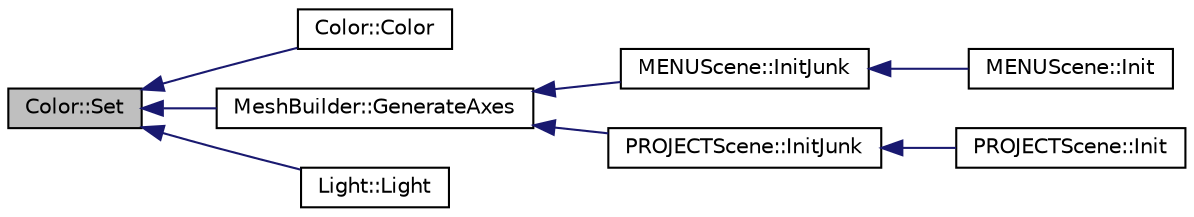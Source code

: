 digraph "Color::Set"
{
  bgcolor="transparent";
  edge [fontname="Helvetica",fontsize="10",labelfontname="Helvetica",labelfontsize="10"];
  node [fontname="Helvetica",fontsize="10",shape=record];
  rankdir="LR";
  Node1 [label="Color::Set",height=0.2,width=0.4,color="black", fillcolor="grey75", style="filled", fontcolor="black"];
  Node1 -> Node2 [dir="back",color="midnightblue",fontsize="10",style="solid",fontname="Helvetica"];
  Node2 [label="Color::Color",height=0.2,width=0.4,color="black",URL="$structColor.html#aa2ccdb977158b64bf8ad9000f443b09c"];
  Node1 -> Node3 [dir="back",color="midnightblue",fontsize="10",style="solid",fontname="Helvetica"];
  Node3 [label="MeshBuilder::GenerateAxes",height=0.2,width=0.4,color="black",URL="$classMeshBuilder.html#a00798a7dc69cc94df659289c7f79eacf",tooltip="Generate the vertices of a reference Axes; Use red for x-axis, green for y-axis, blue for z-axis Then..."];
  Node3 -> Node4 [dir="back",color="midnightblue",fontsize="10",style="solid",fontname="Helvetica"];
  Node4 [label="MENUScene::InitJunk",height=0.2,width=0.4,color="black",URL="$classMENUScene.html#a40c1ee14babf89986badf75ec4d4818a",tooltip="Initializers. "];
  Node4 -> Node5 [dir="back",color="midnightblue",fontsize="10",style="solid",fontname="Helvetica"];
  Node5 [label="MENUScene::Init",height=0.2,width=0.4,color="black",URL="$classMENUScene.html#aaff86a398e897cfe7c2911e691377c0b"];
  Node3 -> Node6 [dir="back",color="midnightblue",fontsize="10",style="solid",fontname="Helvetica"];
  Node6 [label="PROJECTScene::InitJunk",height=0.2,width=0.4,color="black",URL="$classPROJECTScene.html#a2e2054a1dc7d340a59ac13d2eb5cbed6",tooltip="Initializers. "];
  Node6 -> Node7 [dir="back",color="midnightblue",fontsize="10",style="solid",fontname="Helvetica"];
  Node7 [label="PROJECTScene::Init",height=0.2,width=0.4,color="black",URL="$classPROJECTScene.html#abf925c2837510a313b8645b20fbf91d7",tooltip="Initializers. "];
  Node1 -> Node8 [dir="back",color="midnightblue",fontsize="10",style="solid",fontname="Helvetica"];
  Node8 [label="Light::Light",height=0.2,width=0.4,color="black",URL="$structLight.html#aeb5df09a25a32f19fdffa761268ba24f"];
}
